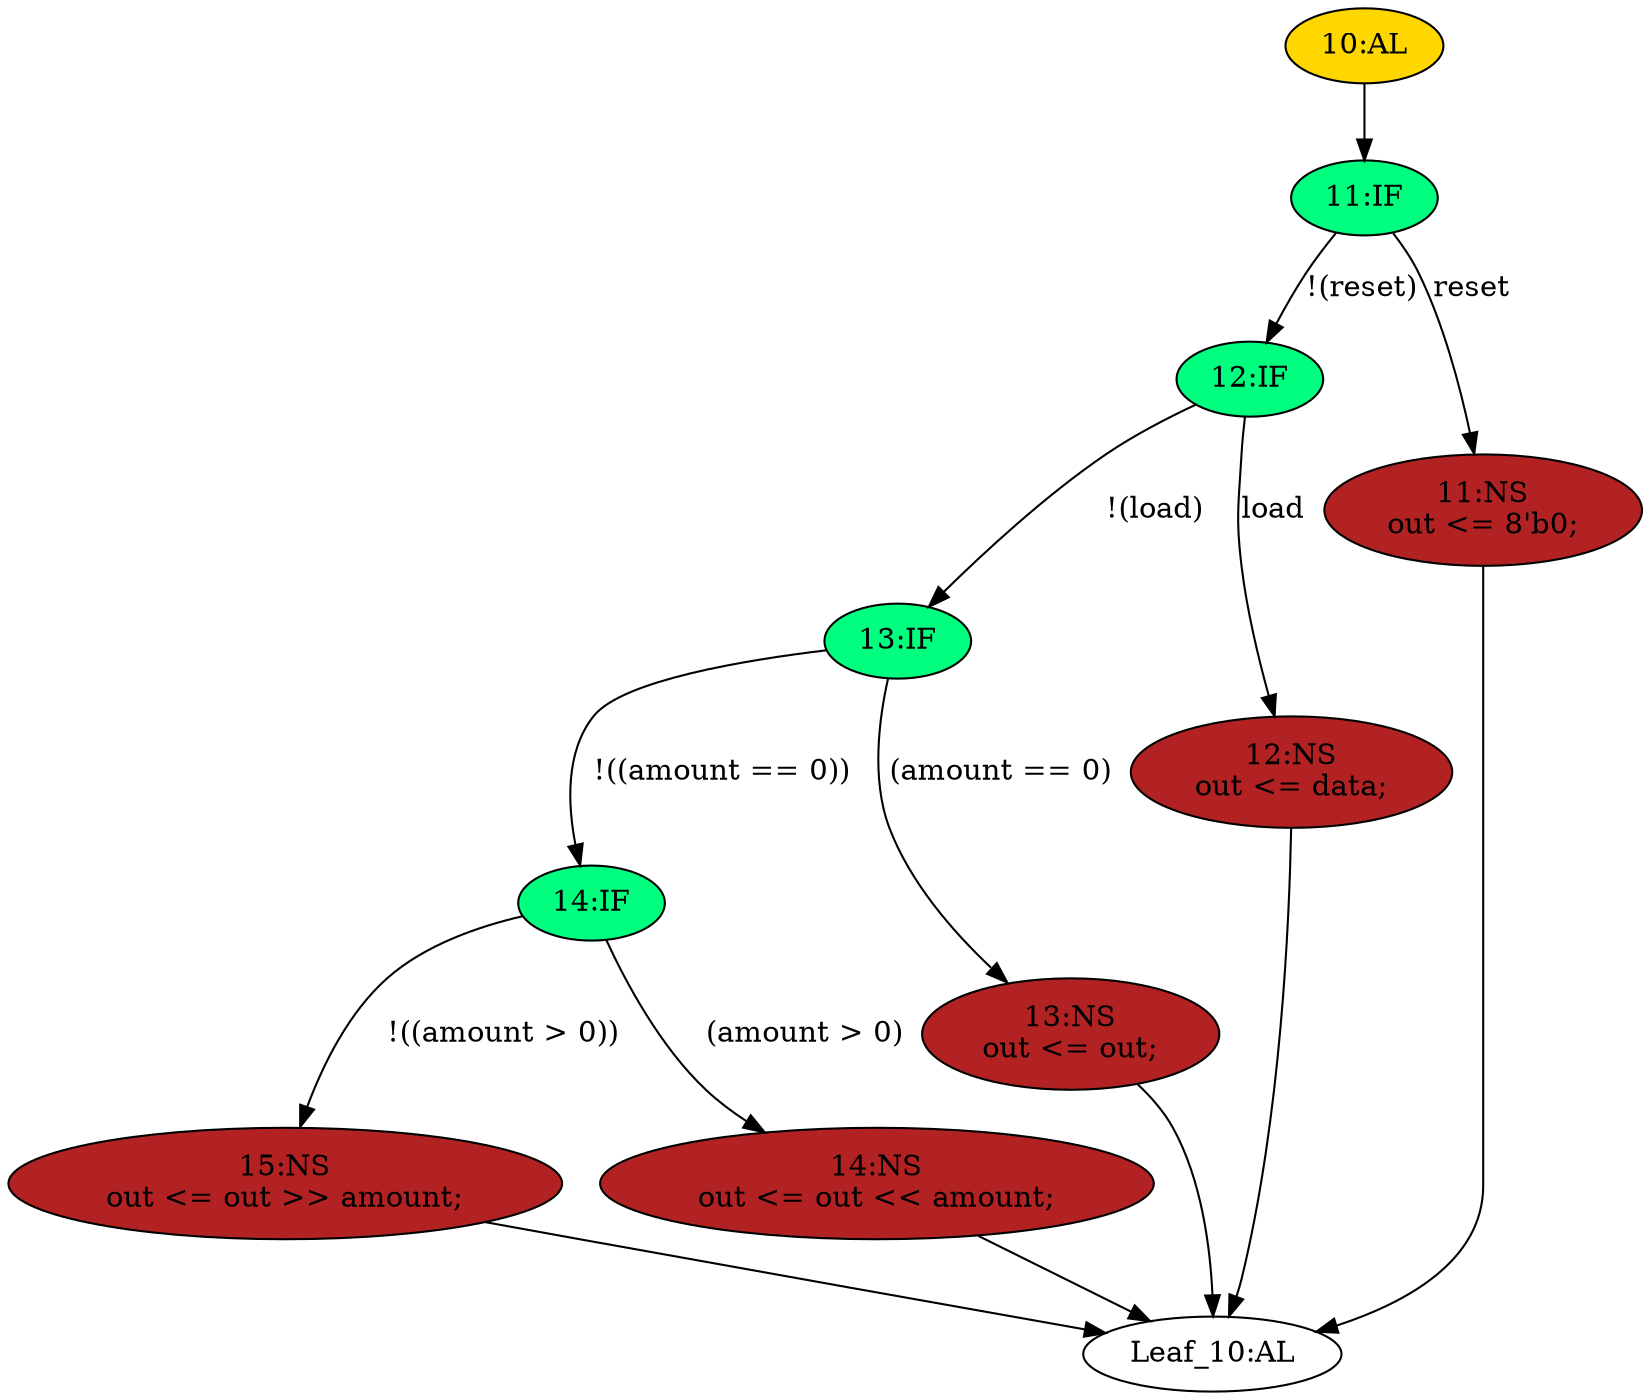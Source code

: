 strict digraph "" {
	node [label="\N"];
	"10:AL"	[ast="<pyverilog.vparser.ast.Always object at 0x7f15320a4dd0>",
		clk_sens=True,
		fillcolor=gold,
		label="10:AL",
		sens="['clk', 'reset']",
		statements="[]",
		style=filled,
		typ=Always,
		use_var="['load', 'reset', 'amount', 'data', 'out']"];
	"11:IF"	[ast="<pyverilog.vparser.ast.IfStatement object at 0x7f15320a4f50>",
		fillcolor=springgreen,
		label="11:IF",
		statements="[]",
		style=filled,
		typ=IfStatement];
	"10:AL" -> "11:IF"	[cond="[]",
		lineno=None];
	"13:IF"	[ast="<pyverilog.vparser.ast.IfStatement object at 0x7f1532092050>",
		fillcolor=springgreen,
		label="13:IF",
		statements="[]",
		style=filled,
		typ=IfStatement];
	"14:IF"	[ast="<pyverilog.vparser.ast.IfStatement object at 0x7f1532092090>",
		fillcolor=springgreen,
		label="14:IF",
		statements="[]",
		style=filled,
		typ=IfStatement];
	"13:IF" -> "14:IF"	[cond="['amount']",
		label="!((amount == 0))",
		lineno=13];
	"13:NS"	[ast="<pyverilog.vparser.ast.NonblockingSubstitution object at 0x7f1532092390>",
		fillcolor=firebrick,
		label="13:NS
out <= out;",
		statements="[<pyverilog.vparser.ast.NonblockingSubstitution object at 0x7f1532092390>]",
		style=filled,
		typ=NonblockingSubstitution];
	"13:IF" -> "13:NS"	[cond="['amount']",
		label="(amount == 0)",
		lineno=13];
	"12:IF"	[ast="<pyverilog.vparser.ast.IfStatement object at 0x7f15320a4fd0>",
		fillcolor=springgreen,
		label="12:IF",
		statements="[]",
		style=filled,
		typ=IfStatement];
	"12:IF" -> "13:IF"	[cond="['load']",
		label="!(load)",
		lineno=12];
	"12:NS"	[ast="<pyverilog.vparser.ast.NonblockingSubstitution object at 0x7f1532092590>",
		fillcolor=firebrick,
		label="12:NS
out <= data;",
		statements="[<pyverilog.vparser.ast.NonblockingSubstitution object at 0x7f1532092590>]",
		style=filled,
		typ=NonblockingSubstitution];
	"12:IF" -> "12:NS"	[cond="['load']",
		label=load,
		lineno=12];
	"15:NS"	[ast="<pyverilog.vparser.ast.NonblockingSubstitution object at 0x7f15320a47d0>",
		fillcolor=firebrick,
		label="15:NS
out <= out >> amount;",
		statements="[<pyverilog.vparser.ast.NonblockingSubstitution object at 0x7f15320a47d0>]",
		style=filled,
		typ=NonblockingSubstitution];
	"14:IF" -> "15:NS"	[cond="['amount']",
		label="!((amount > 0))",
		lineno=14];
	"14:NS"	[ast="<pyverilog.vparser.ast.NonblockingSubstitution object at 0x7f1532092110>",
		fillcolor=firebrick,
		label="14:NS
out <= out << amount;",
		statements="[<pyverilog.vparser.ast.NonblockingSubstitution object at 0x7f1532092110>]",
		style=filled,
		typ=NonblockingSubstitution];
	"14:IF" -> "14:NS"	[cond="['amount']",
		label="(amount > 0)",
		lineno=14];
	"11:IF" -> "12:IF"	[cond="['reset']",
		label="!(reset)",
		lineno=11];
	"11:NS"	[ast="<pyverilog.vparser.ast.NonblockingSubstitution object at 0x7f1532092710>",
		fillcolor=firebrick,
		label="11:NS
out <= 8'b0;",
		statements="[<pyverilog.vparser.ast.NonblockingSubstitution object at 0x7f1532092710>]",
		style=filled,
		typ=NonblockingSubstitution];
	"11:IF" -> "11:NS"	[cond="['reset']",
		label=reset,
		lineno=11];
	"Leaf_10:AL"	[def_var="['out']",
		label="Leaf_10:AL"];
	"13:NS" -> "Leaf_10:AL"	[cond="[]",
		lineno=None];
	"12:NS" -> "Leaf_10:AL"	[cond="[]",
		lineno=None];
	"11:NS" -> "Leaf_10:AL"	[cond="[]",
		lineno=None];
	"15:NS" -> "Leaf_10:AL"	[cond="[]",
		lineno=None];
	"14:NS" -> "Leaf_10:AL"	[cond="[]",
		lineno=None];
}
